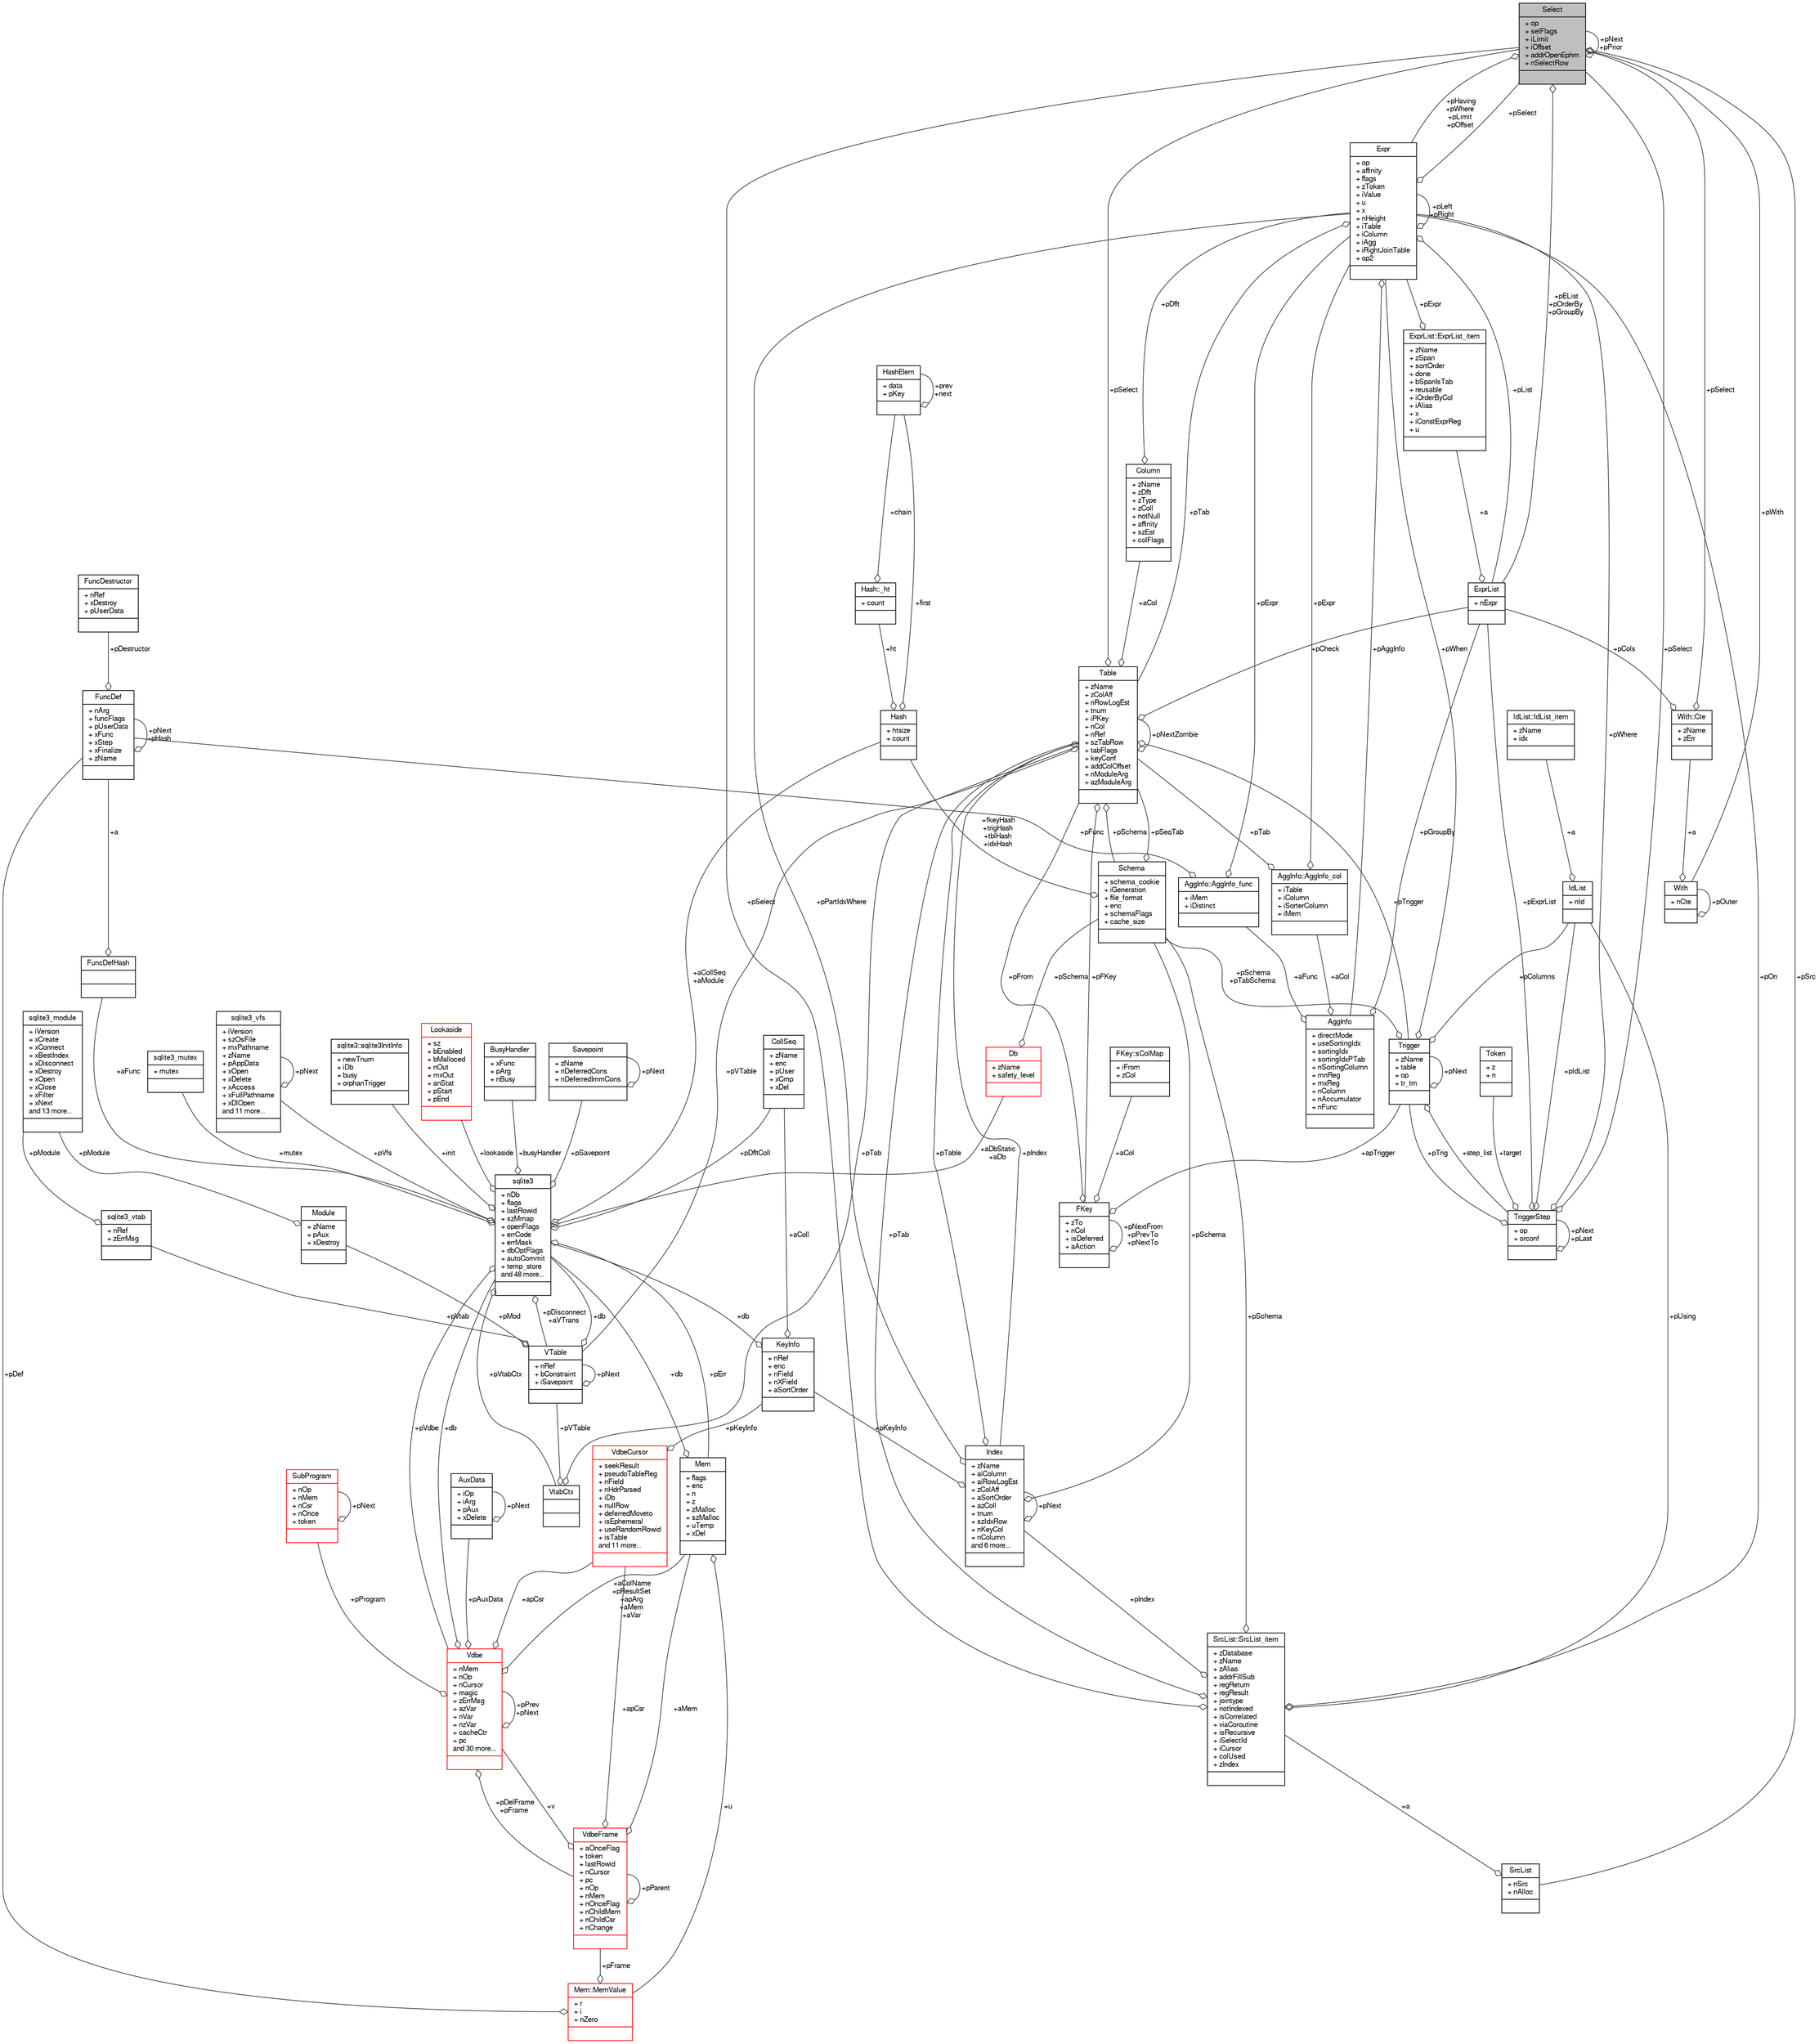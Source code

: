 digraph "Select"
{
  edge [fontname="FreeSans",fontsize="10",labelfontname="FreeSans",labelfontsize="10"];
  node [fontname="FreeSans",fontsize="10",shape=record];
  Node1 [label="{Select\n|+ op\l+ selFlags\l+ iLimit\l+ iOffset\l+ addrOpenEphm\l+ nSelectRow\l|}",height=0.2,width=0.4,color="black", fillcolor="grey75", style="filled", fontcolor="black"];
  Node2 -> Node1 [color="grey25",fontsize="10",style="solid",label=" +pHaving\n+pWhere\n+pLimit\n+pOffset" ,arrowhead="odiamond",fontname="FreeSans"];
  Node2 [label="{Expr\n|+ op\l+ affinity\l+ flags\l+ zToken\l+ iValue\l+ u\l+ x\l+ nHeight\l+ iTable\l+ iColumn\l+ iAgg\l+ iRightJoinTable\l+ op2\l|}",height=0.2,width=0.4,color="black", fillcolor="white", style="filled",URL="$structExpr.html"];
  Node3 -> Node2 [color="grey25",fontsize="10",style="solid",label=" +pAggInfo" ,arrowhead="odiamond",fontname="FreeSans"];
  Node3 [label="{AggInfo\n|+ directMode\l+ useSortingIdx\l+ sortingIdx\l+ sortingIdxPTab\l+ nSortingColumn\l+ mnReg\l+ mxReg\l+ nColumn\l+ nAccumulator\l+ nFunc\l|}",height=0.2,width=0.4,color="black", fillcolor="white", style="filled",URL="$structAggInfo.html"];
  Node4 -> Node3 [color="grey25",fontsize="10",style="solid",label=" +aCol" ,arrowhead="odiamond",fontname="FreeSans"];
  Node4 [label="{AggInfo::AggInfo_col\n|+ iTable\l+ iColumn\l+ iSorterColumn\l+ iMem\l|}",height=0.2,width=0.4,color="black", fillcolor="white", style="filled",URL="$structAggInfo_1_1AggInfo__col.html"];
  Node2 -> Node4 [color="grey25",fontsize="10",style="solid",label=" +pExpr" ,arrowhead="odiamond",fontname="FreeSans"];
  Node5 -> Node4 [color="grey25",fontsize="10",style="solid",label=" +pTab" ,arrowhead="odiamond",fontname="FreeSans"];
  Node5 [label="{Table\n|+ zName\l+ zColAff\l+ nRowLogEst\l+ tnum\l+ iPKey\l+ nCol\l+ nRef\l+ szTabRow\l+ tabFlags\l+ keyConf\l+ addColOffset\l+ nModuleArg\l+ azModuleArg\l|}",height=0.2,width=0.4,color="black", fillcolor="white", style="filled",URL="$structTable.html"];
  Node6 -> Node5 [color="grey25",fontsize="10",style="solid",label=" +pSchema" ,arrowhead="odiamond",fontname="FreeSans"];
  Node6 [label="{Schema\n|+ schema_cookie\l+ iGeneration\l+ file_format\l+ enc\l+ schemaFlags\l+ cache_size\l|}",height=0.2,width=0.4,color="black", fillcolor="white", style="filled",URL="$structSchema.html"];
  Node5 -> Node6 [color="grey25",fontsize="10",style="solid",label=" +pSeqTab" ,arrowhead="odiamond",fontname="FreeSans"];
  Node7 -> Node6 [color="grey25",fontsize="10",style="solid",label=" +fkeyHash\n+trigHash\n+tblHash\n+idxHash" ,arrowhead="odiamond",fontname="FreeSans"];
  Node7 [label="{Hash\n|+ htsize\l+ count\l|}",height=0.2,width=0.4,color="black", fillcolor="white", style="filled",URL="$structHash.html"];
  Node8 -> Node7 [color="grey25",fontsize="10",style="solid",label=" +ht" ,arrowhead="odiamond",fontname="FreeSans"];
  Node8 [label="{Hash::_ht\n|+ count\l|}",height=0.2,width=0.4,color="black", fillcolor="white", style="filled",URL="$structHash_1_1__ht.html"];
  Node9 -> Node8 [color="grey25",fontsize="10",style="solid",label=" +chain" ,arrowhead="odiamond",fontname="FreeSans"];
  Node9 [label="{HashElem\n|+ data\l+ pKey\l|}",height=0.2,width=0.4,color="black", fillcolor="white", style="filled",URL="$structHashElem.html"];
  Node9 -> Node9 [color="grey25",fontsize="10",style="solid",label=" +prev\n+next" ,arrowhead="odiamond",fontname="FreeSans"];
  Node9 -> Node7 [color="grey25",fontsize="10",style="solid",label=" +first" ,arrowhead="odiamond",fontname="FreeSans"];
  Node10 -> Node5 [color="grey25",fontsize="10",style="solid",label=" +aCol" ,arrowhead="odiamond",fontname="FreeSans"];
  Node10 [label="{Column\n|+ zName\l+ zDflt\l+ zType\l+ zColl\l+ notNull\l+ affinity\l+ szEst\l+ colFlags\l|}",height=0.2,width=0.4,color="black", fillcolor="white", style="filled",URL="$structColumn.html"];
  Node2 -> Node10 [color="grey25",fontsize="10",style="solid",label=" +pDflt" ,arrowhead="odiamond",fontname="FreeSans"];
  Node11 -> Node5 [color="grey25",fontsize="10",style="solid",label=" +pFKey" ,arrowhead="odiamond",fontname="FreeSans"];
  Node11 [label="{FKey\n|+ zTo\l+ nCol\l+ isDeferred\l+ aAction\l|}",height=0.2,width=0.4,color="black", fillcolor="white", style="filled",URL="$structFKey.html"];
  Node12 -> Node11 [color="grey25",fontsize="10",style="solid",label=" +aCol" ,arrowhead="odiamond",fontname="FreeSans"];
  Node12 [label="{FKey::sColMap\n|+ iFrom\l+ zCol\l|}",height=0.2,width=0.4,color="black", fillcolor="white", style="filled",URL="$structFKey_1_1sColMap.html"];
  Node11 -> Node11 [color="grey25",fontsize="10",style="solid",label=" +pNextFrom\n+pPrevTo\n+pNextTo" ,arrowhead="odiamond",fontname="FreeSans"];
  Node5 -> Node11 [color="grey25",fontsize="10",style="solid",label=" +pFrom" ,arrowhead="odiamond",fontname="FreeSans"];
  Node13 -> Node11 [color="grey25",fontsize="10",style="solid",label=" +apTrigger" ,arrowhead="odiamond",fontname="FreeSans"];
  Node13 [label="{Trigger\n|+ zName\l+ table\l+ op\l+ tr_tm\l|}",height=0.2,width=0.4,color="black", fillcolor="white", style="filled",URL="$structTrigger.html"];
  Node14 -> Node13 [color="grey25",fontsize="10",style="solid",label=" +step_list" ,arrowhead="odiamond",fontname="FreeSans"];
  Node14 [label="{TriggerStep\n|+ op\l+ orconf\l|}",height=0.2,width=0.4,color="black", fillcolor="white", style="filled",URL="$structTriggerStep.html"];
  Node14 -> Node14 [color="grey25",fontsize="10",style="solid",label=" +pNext\n+pLast" ,arrowhead="odiamond",fontname="FreeSans"];
  Node2 -> Node14 [color="grey25",fontsize="10",style="solid",label=" +pWhere" ,arrowhead="odiamond",fontname="FreeSans"];
  Node15 -> Node14 [color="grey25",fontsize="10",style="solid",label=" +target" ,arrowhead="odiamond",fontname="FreeSans"];
  Node15 [label="{Token\n|+ z\l+ n\l|}",height=0.2,width=0.4,color="black", fillcolor="white", style="filled",URL="$structToken.html"];
  Node16 -> Node14 [color="grey25",fontsize="10",style="solid",label=" +pIdList" ,arrowhead="odiamond",fontname="FreeSans"];
  Node16 [label="{IdList\n|+ nId\l|}",height=0.2,width=0.4,color="black", fillcolor="white", style="filled",URL="$structIdList.html"];
  Node17 -> Node16 [color="grey25",fontsize="10",style="solid",label=" +a" ,arrowhead="odiamond",fontname="FreeSans"];
  Node17 [label="{IdList::IdList_item\n|+ zName\l+ idx\l|}",height=0.2,width=0.4,color="black", fillcolor="white", style="filled",URL="$structIdList_1_1IdList__item.html"];
  Node1 -> Node14 [color="grey25",fontsize="10",style="solid",label=" +pSelect" ,arrowhead="odiamond",fontname="FreeSans"];
  Node13 -> Node14 [color="grey25",fontsize="10",style="solid",label=" +pTrig" ,arrowhead="odiamond",fontname="FreeSans"];
  Node18 -> Node14 [color="grey25",fontsize="10",style="solid",label=" +pExprList" ,arrowhead="odiamond",fontname="FreeSans"];
  Node18 [label="{ExprList\n|+ nExpr\l|}",height=0.2,width=0.4,color="black", fillcolor="white", style="filled",URL="$structExprList.html"];
  Node19 -> Node18 [color="grey25",fontsize="10",style="solid",label=" +a" ,arrowhead="odiamond",fontname="FreeSans"];
  Node19 [label="{ExprList::ExprList_item\n|+ zName\l+ zSpan\l+ sortOrder\l+ done\l+ bSpanIsTab\l+ reusable\l+ iOrderByCol\l+ iAlias\l+ x\l+ iConstExprReg\l+ u\l|}",height=0.2,width=0.4,color="black", fillcolor="white", style="filled",URL="$structExprList_1_1ExprList__item.html"];
  Node2 -> Node19 [color="grey25",fontsize="10",style="solid",label=" +pExpr" ,arrowhead="odiamond",fontname="FreeSans"];
  Node6 -> Node13 [color="grey25",fontsize="10",style="solid",label=" +pSchema\n+pTabSchema" ,arrowhead="odiamond",fontname="FreeSans"];
  Node2 -> Node13 [color="grey25",fontsize="10",style="solid",label=" +pWhen" ,arrowhead="odiamond",fontname="FreeSans"];
  Node16 -> Node13 [color="grey25",fontsize="10",style="solid",label=" +pColumns" ,arrowhead="odiamond",fontname="FreeSans"];
  Node13 -> Node13 [color="grey25",fontsize="10",style="solid",label=" +pNext" ,arrowhead="odiamond",fontname="FreeSans"];
  Node20 -> Node5 [color="grey25",fontsize="10",style="solid",label=" +pVTable" ,arrowhead="odiamond",fontname="FreeSans"];
  Node20 [label="{VTable\n|+ nRef\l+ bConstraint\l+ iSavepoint\l|}",height=0.2,width=0.4,color="black", fillcolor="white", style="filled",URL="$structVTable.html"];
  Node21 -> Node20 [color="grey25",fontsize="10",style="solid",label=" +db" ,arrowhead="odiamond",fontname="FreeSans"];
  Node21 [label="{sqlite3\n|+ nDb\l+ flags\l+ lastRowid\l+ szMmap\l+ openFlags\l+ errCode\l+ errMask\l+ dbOptFlags\l+ autoCommit\l+ temp_store\land 48 more...\l|}",height=0.2,width=0.4,color="black", fillcolor="white", style="filled",URL="$structsqlite3.html"];
  Node22 -> Node21 [color="grey25",fontsize="10",style="solid",label=" +pErr" ,arrowhead="odiamond",fontname="FreeSans"];
  Node22 [label="{Mem\n|+ flags\l+ enc\l+ n\l+ z\l+ zMalloc\l+ szMalloc\l+ uTemp\l+ xDel\l|}",height=0.2,width=0.4,color="black", fillcolor="white", style="filled",URL="$structMem.html"];
  Node23 -> Node22 [color="grey25",fontsize="10",style="solid",label=" +u" ,arrowhead="odiamond",fontname="FreeSans"];
  Node23 [label="{Mem::MemValue\n|+ r\l+ i\l+ nZero\l|}",height=0.2,width=0.4,color="red", fillcolor="white", style="filled",URL="$unionMem_1_1MemValue.html"];
  Node24 -> Node23 [color="grey25",fontsize="10",style="solid",label=" +pFrame" ,arrowhead="odiamond",fontname="FreeSans"];
  Node24 [label="{VdbeFrame\n|+ aOnceFlag\l+ token\l+ lastRowid\l+ nCursor\l+ pc\l+ nOp\l+ nMem\l+ nOnceFlag\l+ nChildMem\l+ nChildCsr\l+ nChange\l|}",height=0.2,width=0.4,color="red", fillcolor="white", style="filled",URL="$structVdbeFrame.html"];
  Node22 -> Node24 [color="grey25",fontsize="10",style="solid",label=" +aMem" ,arrowhead="odiamond",fontname="FreeSans"];
  Node25 -> Node24 [color="grey25",fontsize="10",style="solid",label=" +v" ,arrowhead="odiamond",fontname="FreeSans"];
  Node25 [label="{Vdbe\n|+ nMem\l+ nOp\l+ nCursor\l+ magic\l+ zErrMsg\l+ azVar\l+ nVar\l+ nzVar\l+ cacheCtr\l+ pc\land 30 more...\l|}",height=0.2,width=0.4,color="red", fillcolor="white", style="filled",URL="$structVdbe.html"];
  Node25 -> Node25 [color="grey25",fontsize="10",style="solid",label=" +pPrev\n+pNext" ,arrowhead="odiamond",fontname="FreeSans"];
  Node22 -> Node25 [color="grey25",fontsize="10",style="solid",label=" +aColName\n+pResultSet\n+apArg\n+aMem\n+aVar" ,arrowhead="odiamond",fontname="FreeSans"];
  Node21 -> Node25 [color="grey25",fontsize="10",style="solid",label=" +db" ,arrowhead="odiamond",fontname="FreeSans"];
  Node24 -> Node25 [color="grey25",fontsize="10",style="solid",label=" +pDelFrame\n+pFrame" ,arrowhead="odiamond",fontname="FreeSans"];
  Node26 -> Node25 [color="grey25",fontsize="10",style="solid",label=" +pAuxData" ,arrowhead="odiamond",fontname="FreeSans"];
  Node26 [label="{AuxData\n|+ iOp\l+ iArg\l+ pAux\l+ xDelete\l|}",height=0.2,width=0.4,color="black", fillcolor="white", style="filled",URL="$structAuxData.html"];
  Node26 -> Node26 [color="grey25",fontsize="10",style="solid",label=" +pNext" ,arrowhead="odiamond",fontname="FreeSans"];
  Node27 -> Node25 [color="grey25",fontsize="10",style="solid",label=" +pProgram" ,arrowhead="odiamond",fontname="FreeSans"];
  Node27 [label="{SubProgram\n|+ nOp\l+ nMem\l+ nCsr\l+ nOnce\l+ token\l|}",height=0.2,width=0.4,color="red", fillcolor="white", style="filled",URL="$structSubProgram.html"];
  Node27 -> Node27 [color="grey25",fontsize="10",style="solid",label=" +pNext" ,arrowhead="odiamond",fontname="FreeSans"];
  Node33 -> Node25 [color="grey25",fontsize="10",style="solid",label=" +apCsr" ,arrowhead="odiamond",fontname="FreeSans"];
  Node33 [label="{VdbeCursor\n|+ seekResult\l+ pseudoTableReg\l+ nField\l+ nHdrParsed\l+ iDb\l+ nullRow\l+ deferredMoveto\l+ isEphemeral\l+ useRandomRowid\l+ isTable\land 11 more...\l|}",height=0.2,width=0.4,color="red", fillcolor="white", style="filled",URL="$structVdbeCursor.html"];
  Node30 -> Node33 [color="grey25",fontsize="10",style="solid",label=" +pKeyInfo" ,arrowhead="odiamond",fontname="FreeSans"];
  Node30 [label="{KeyInfo\n|+ nRef\l+ enc\l+ nField\l+ nXField\l+ aSortOrder\l|}",height=0.2,width=0.4,color="black", fillcolor="white", style="filled",URL="$structKeyInfo.html"];
  Node21 -> Node30 [color="grey25",fontsize="10",style="solid",label=" +db" ,arrowhead="odiamond",fontname="FreeSans"];
  Node29 -> Node30 [color="grey25",fontsize="10",style="solid",label=" +aColl" ,arrowhead="odiamond",fontname="FreeSans"];
  Node29 [label="{CollSeq\n|+ zName\l+ enc\l+ pUser\l+ xCmp\l+ xDel\l|}",height=0.2,width=0.4,color="black", fillcolor="white", style="filled",URL="$structCollSeq.html"];
  Node24 -> Node24 [color="grey25",fontsize="10",style="solid",label=" +pParent" ,arrowhead="odiamond",fontname="FreeSans"];
  Node33 -> Node24 [color="grey25",fontsize="10",style="solid",label=" +apCsr" ,arrowhead="odiamond",fontname="FreeSans"];
  Node31 -> Node23 [color="grey25",fontsize="10",style="solid",label=" +pDef" ,arrowhead="odiamond",fontname="FreeSans"];
  Node31 [label="{FuncDef\n|+ nArg\l+ funcFlags\l+ pUserData\l+ xFunc\l+ xStep\l+ xFinalize\l+ zName\l|}",height=0.2,width=0.4,color="black", fillcolor="white", style="filled",URL="$structFuncDef.html"];
  Node32 -> Node31 [color="grey25",fontsize="10",style="solid",label=" +pDestructor" ,arrowhead="odiamond",fontname="FreeSans"];
  Node32 [label="{FuncDestructor\n|+ nRef\l+ xDestroy\l+ pUserData\l|}",height=0.2,width=0.4,color="black", fillcolor="white", style="filled",URL="$structFuncDestructor.html"];
  Node31 -> Node31 [color="grey25",fontsize="10",style="solid",label=" +pNext\n+pHash" ,arrowhead="odiamond",fontname="FreeSans"];
  Node21 -> Node22 [color="grey25",fontsize="10",style="solid",label=" +db" ,arrowhead="odiamond",fontname="FreeSans"];
  Node25 -> Node21 [color="grey25",fontsize="10",style="solid",label=" +pVdbe" ,arrowhead="odiamond",fontname="FreeSans"];
  Node76 -> Node21 [color="grey25",fontsize="10",style="solid",label=" +pSavepoint" ,arrowhead="odiamond",fontname="FreeSans"];
  Node76 [label="{Savepoint\n|+ zName\l+ nDeferredCons\l+ nDeferredImmCons\l|}",height=0.2,width=0.4,color="black", fillcolor="white", style="filled",URL="$structSavepoint.html"];
  Node76 -> Node76 [color="grey25",fontsize="10",style="solid",label=" +pNext" ,arrowhead="odiamond",fontname="FreeSans"];
  Node77 -> Node21 [color="grey25",fontsize="10",style="solid",label=" +aFunc" ,arrowhead="odiamond",fontname="FreeSans"];
  Node77 [label="{FuncDefHash\n||}",height=0.2,width=0.4,color="black", fillcolor="white", style="filled",URL="$structFuncDefHash.html"];
  Node31 -> Node77 [color="grey25",fontsize="10",style="solid",label=" +a" ,arrowhead="odiamond",fontname="FreeSans"];
  Node78 -> Node21 [color="grey25",fontsize="10",style="solid",label=" +lookaside" ,arrowhead="odiamond",fontname="FreeSans"];
  Node78 [label="{Lookaside\n|+ sz\l+ bEnabled\l+ bMalloced\l+ nOut\l+ mxOut\l+ anStat\l+ pStart\l+ pEnd\l|}",height=0.2,width=0.4,color="red", fillcolor="white", style="filled",URL="$structLookaside.html"];
  Node38 -> Node21 [color="grey25",fontsize="10",style="solid",label=" +mutex" ,arrowhead="odiamond",fontname="FreeSans"];
  Node38 [label="{sqlite3_mutex\n|+ mutex\l|}",height=0.2,width=0.4,color="black", fillcolor="white", style="filled",URL="$structsqlite3__mutex.html"];
  Node49 -> Node21 [color="grey25",fontsize="10",style="solid",label=" +pVfs" ,arrowhead="odiamond",fontname="FreeSans"];
  Node49 [label="{sqlite3_vfs\n|+ iVersion\l+ szOsFile\l+ mxPathname\l+ zName\l+ pAppData\l+ xOpen\l+ xDelete\l+ xAccess\l+ xFullPathname\l+ xDlOpen\land 11 more...\l|}",height=0.2,width=0.4,color="black", fillcolor="white", style="filled",URL="$structsqlite3__vfs.html"];
  Node49 -> Node49 [color="grey25",fontsize="10",style="solid",label=" +pNext" ,arrowhead="odiamond",fontname="FreeSans"];
  Node80 -> Node21 [color="grey25",fontsize="10",style="solid",label=" +init" ,arrowhead="odiamond",fontname="FreeSans"];
  Node80 [label="{sqlite3::sqlite3InitInfo\n|+ newTnum\l+ iDb\l+ busy\l+ orphanTrigger\l|}",height=0.2,width=0.4,color="black", fillcolor="white", style="filled",URL="$structsqlite3_1_1sqlite3InitInfo.html"];
  Node81 -> Node21 [color="grey25",fontsize="10",style="solid",label=" +busyHandler" ,arrowhead="odiamond",fontname="FreeSans"];
  Node81 [label="{BusyHandler\n|+ xFunc\l+ pArg\l+ nBusy\l|}",height=0.2,width=0.4,color="black", fillcolor="white", style="filled",URL="$structBusyHandler.html"];
  Node82 -> Node21 [color="grey25",fontsize="10",style="solid",label=" +pVtabCtx" ,arrowhead="odiamond",fontname="FreeSans"];
  Node82 [label="{VtabCtx\n||}",height=0.2,width=0.4,color="black", fillcolor="white", style="filled",URL="$structVtabCtx.html"];
  Node20 -> Node82 [color="grey25",fontsize="10",style="solid",label=" +pVTable" ,arrowhead="odiamond",fontname="FreeSans"];
  Node5 -> Node82 [color="grey25",fontsize="10",style="solid",label=" +pTab" ,arrowhead="odiamond",fontname="FreeSans"];
  Node29 -> Node21 [color="grey25",fontsize="10",style="solid",label=" +pDfltColl" ,arrowhead="odiamond",fontname="FreeSans"];
  Node20 -> Node21 [color="grey25",fontsize="10",style="solid",label=" +pDisconnect\n+aVTrans" ,arrowhead="odiamond",fontname="FreeSans"];
  Node83 -> Node21 [color="grey25",fontsize="10",style="solid",label=" +aDbStatic\n+aDb" ,arrowhead="odiamond",fontname="FreeSans"];
  Node83 [label="{Db\n|+ zName\l+ safety_level\l|}",height=0.2,width=0.4,color="red", fillcolor="white", style="filled",URL="$structDb.html"];
  Node6 -> Node83 [color="grey25",fontsize="10",style="solid",label=" +pSchema" ,arrowhead="odiamond",fontname="FreeSans"];
  Node7 -> Node21 [color="grey25",fontsize="10",style="solid",label=" +aCollSeq\n+aModule" ,arrowhead="odiamond",fontname="FreeSans"];
  Node20 -> Node20 [color="grey25",fontsize="10",style="solid",label=" +pNext" ,arrowhead="odiamond",fontname="FreeSans"];
  Node84 -> Node20 [color="grey25",fontsize="10",style="solid",label=" +pMod" ,arrowhead="odiamond",fontname="FreeSans"];
  Node84 [label="{Module\n|+ zName\l+ pAux\l+ xDestroy\l|}",height=0.2,width=0.4,color="black", fillcolor="white", style="filled",URL="$structModule.html"];
  Node55 -> Node84 [color="grey25",fontsize="10",style="solid",label=" +pModule" ,arrowhead="odiamond",fontname="FreeSans"];
  Node55 [label="{sqlite3_module\n|+ iVersion\l+ xCreate\l+ xConnect\l+ xBestIndex\l+ xDisconnect\l+ xDestroy\l+ xOpen\l+ xClose\l+ xFilter\l+ xNext\land 13 more...\l|}",height=0.2,width=0.4,color="black", fillcolor="white", style="filled",URL="$structsqlite3__module.html"];
  Node54 -> Node20 [color="grey25",fontsize="10",style="solid",label=" +pVtab" ,arrowhead="odiamond",fontname="FreeSans"];
  Node54 [label="{sqlite3_vtab\n|+ nRef\l+ zErrMsg\l|}",height=0.2,width=0.4,color="black", fillcolor="white", style="filled",URL="$structsqlite3__vtab.html"];
  Node55 -> Node54 [color="grey25",fontsize="10",style="solid",label=" +pModule" ,arrowhead="odiamond",fontname="FreeSans"];
  Node5 -> Node5 [color="grey25",fontsize="10",style="solid",label=" +pNextZombie" ,arrowhead="odiamond",fontname="FreeSans"];
  Node13 -> Node5 [color="grey25",fontsize="10",style="solid",label=" +pTrigger" ,arrowhead="odiamond",fontname="FreeSans"];
  Node1 -> Node5 [color="grey25",fontsize="10",style="solid",label=" +pSelect" ,arrowhead="odiamond",fontname="FreeSans"];
  Node18 -> Node5 [color="grey25",fontsize="10",style="solid",label=" +pCheck" ,arrowhead="odiamond",fontname="FreeSans"];
  Node85 -> Node5 [color="grey25",fontsize="10",style="solid",label=" +pIndex" ,arrowhead="odiamond",fontname="FreeSans"];
  Node85 [label="{Index\n|+ zName\l+ aiColumn\l+ aiRowLogEst\l+ zColAff\l+ aSortOrder\l+ azColl\l+ tnum\l+ szIdxRow\l+ nKeyCol\l+ nColumn\land 6 more...\l|}",height=0.2,width=0.4,color="black", fillcolor="white", style="filled",URL="$structIndex.html"];
  Node6 -> Node85 [color="grey25",fontsize="10",style="solid",label=" +pSchema" ,arrowhead="odiamond",fontname="FreeSans"];
  Node2 -> Node85 [color="grey25",fontsize="10",style="solid",label=" +pPartIdxWhere" ,arrowhead="odiamond",fontname="FreeSans"];
  Node5 -> Node85 [color="grey25",fontsize="10",style="solid",label=" +pTable" ,arrowhead="odiamond",fontname="FreeSans"];
  Node30 -> Node85 [color="grey25",fontsize="10",style="solid",label=" +pKeyInfo" ,arrowhead="odiamond",fontname="FreeSans"];
  Node85 -> Node85 [color="grey25",fontsize="10",style="solid",label=" +pNext" ,arrowhead="odiamond",fontname="FreeSans"];
  Node86 -> Node3 [color="grey25",fontsize="10",style="solid",label=" +aFunc" ,arrowhead="odiamond",fontname="FreeSans"];
  Node86 [label="{AggInfo::AggInfo_func\n|+ iMem\l+ iDistinct\l|}",height=0.2,width=0.4,color="black", fillcolor="white", style="filled",URL="$structAggInfo_1_1AggInfo__func.html"];
  Node2 -> Node86 [color="grey25",fontsize="10",style="solid",label=" +pExpr" ,arrowhead="odiamond",fontname="FreeSans"];
  Node31 -> Node86 [color="grey25",fontsize="10",style="solid",label=" +pFunc" ,arrowhead="odiamond",fontname="FreeSans"];
  Node18 -> Node3 [color="grey25",fontsize="10",style="solid",label=" +pGroupBy" ,arrowhead="odiamond",fontname="FreeSans"];
  Node2 -> Node2 [color="grey25",fontsize="10",style="solid",label=" +pLeft\n+pRight" ,arrowhead="odiamond",fontname="FreeSans"];
  Node5 -> Node2 [color="grey25",fontsize="10",style="solid",label=" +pTab" ,arrowhead="odiamond",fontname="FreeSans"];
  Node1 -> Node2 [color="grey25",fontsize="10",style="solid",label=" +pSelect" ,arrowhead="odiamond",fontname="FreeSans"];
  Node18 -> Node2 [color="grey25",fontsize="10",style="solid",label=" +pList" ,arrowhead="odiamond",fontname="FreeSans"];
  Node68 -> Node1 [color="grey25",fontsize="10",style="solid",label=" +pWith" ,arrowhead="odiamond",fontname="FreeSans"];
  Node68 [label="{With\n|+ nCte\l|}",height=0.2,width=0.4,color="black", fillcolor="white", style="filled",URL="$structWith.html"];
  Node69 -> Node68 [color="grey25",fontsize="10",style="solid",label=" +a" ,arrowhead="odiamond",fontname="FreeSans"];
  Node69 [label="{With::Cte\n|+ zName\l+ zErr\l|}",height=0.2,width=0.4,color="black", fillcolor="white", style="filled",URL="$structWith_1_1Cte.html"];
  Node1 -> Node69 [color="grey25",fontsize="10",style="solid",label=" +pSelect" ,arrowhead="odiamond",fontname="FreeSans"];
  Node18 -> Node69 [color="grey25",fontsize="10",style="solid",label=" +pCols" ,arrowhead="odiamond",fontname="FreeSans"];
  Node68 -> Node68 [color="grey25",fontsize="10",style="solid",label=" +pOuter" ,arrowhead="odiamond",fontname="FreeSans"];
  Node1 -> Node1 [color="grey25",fontsize="10",style="solid",label=" +pNext\n+pPrior" ,arrowhead="odiamond",fontname="FreeSans"];
  Node87 -> Node1 [color="grey25",fontsize="10",style="solid",label=" +pSrc" ,arrowhead="odiamond",fontname="FreeSans"];
  Node87 [label="{SrcList\n|+ nSrc\l+ nAlloc\l|}",height=0.2,width=0.4,color="black", fillcolor="white", style="filled",URL="$structSrcList.html"];
  Node88 -> Node87 [color="grey25",fontsize="10",style="solid",label=" +a" ,arrowhead="odiamond",fontname="FreeSans"];
  Node88 [label="{SrcList::SrcList_item\n|+ zDatabase\l+ zName\l+ zAlias\l+ addrFillSub\l+ regReturn\l+ regResult\l+ jointype\l+ notIndexed\l+ isCorrelated\l+ viaCoroutine\l+ isRecursive\l+ iSelectId\l+ iCursor\l+ colUsed\l+ zIndex\l|}",height=0.2,width=0.4,color="black", fillcolor="white", style="filled",URL="$structSrcList_1_1SrcList__item.html"];
  Node6 -> Node88 [color="grey25",fontsize="10",style="solid",label=" +pSchema" ,arrowhead="odiamond",fontname="FreeSans"];
  Node2 -> Node88 [color="grey25",fontsize="10",style="solid",label=" +pOn" ,arrowhead="odiamond",fontname="FreeSans"];
  Node16 -> Node88 [color="grey25",fontsize="10",style="solid",label=" +pUsing" ,arrowhead="odiamond",fontname="FreeSans"];
  Node5 -> Node88 [color="grey25",fontsize="10",style="solid",label=" +pTab" ,arrowhead="odiamond",fontname="FreeSans"];
  Node1 -> Node88 [color="grey25",fontsize="10",style="solid",label=" +pSelect" ,arrowhead="odiamond",fontname="FreeSans"];
  Node85 -> Node88 [color="grey25",fontsize="10",style="solid",label=" +pIndex" ,arrowhead="odiamond",fontname="FreeSans"];
  Node18 -> Node1 [color="grey25",fontsize="10",style="solid",label=" +pEList\n+pOrderBy\n+pGroupBy" ,arrowhead="odiamond",fontname="FreeSans"];
}
